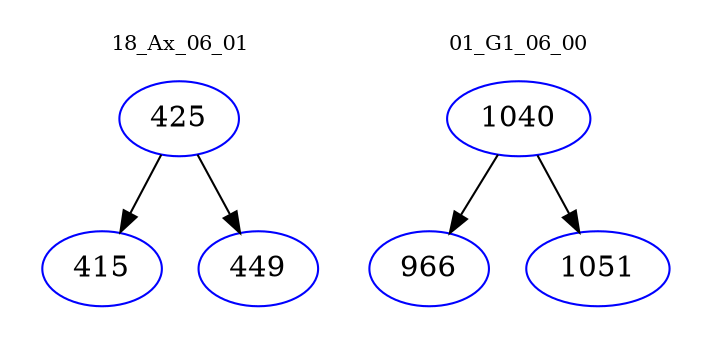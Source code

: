 digraph{
subgraph cluster_0 {
color = white
label = "18_Ax_06_01";
fontsize=10;
T0_425 [label="425", color="blue"]
T0_425 -> T0_415 [color="black"]
T0_415 [label="415", color="blue"]
T0_425 -> T0_449 [color="black"]
T0_449 [label="449", color="blue"]
}
subgraph cluster_1 {
color = white
label = "01_G1_06_00";
fontsize=10;
T1_1040 [label="1040", color="blue"]
T1_1040 -> T1_966 [color="black"]
T1_966 [label="966", color="blue"]
T1_1040 -> T1_1051 [color="black"]
T1_1051 [label="1051", color="blue"]
}
}
